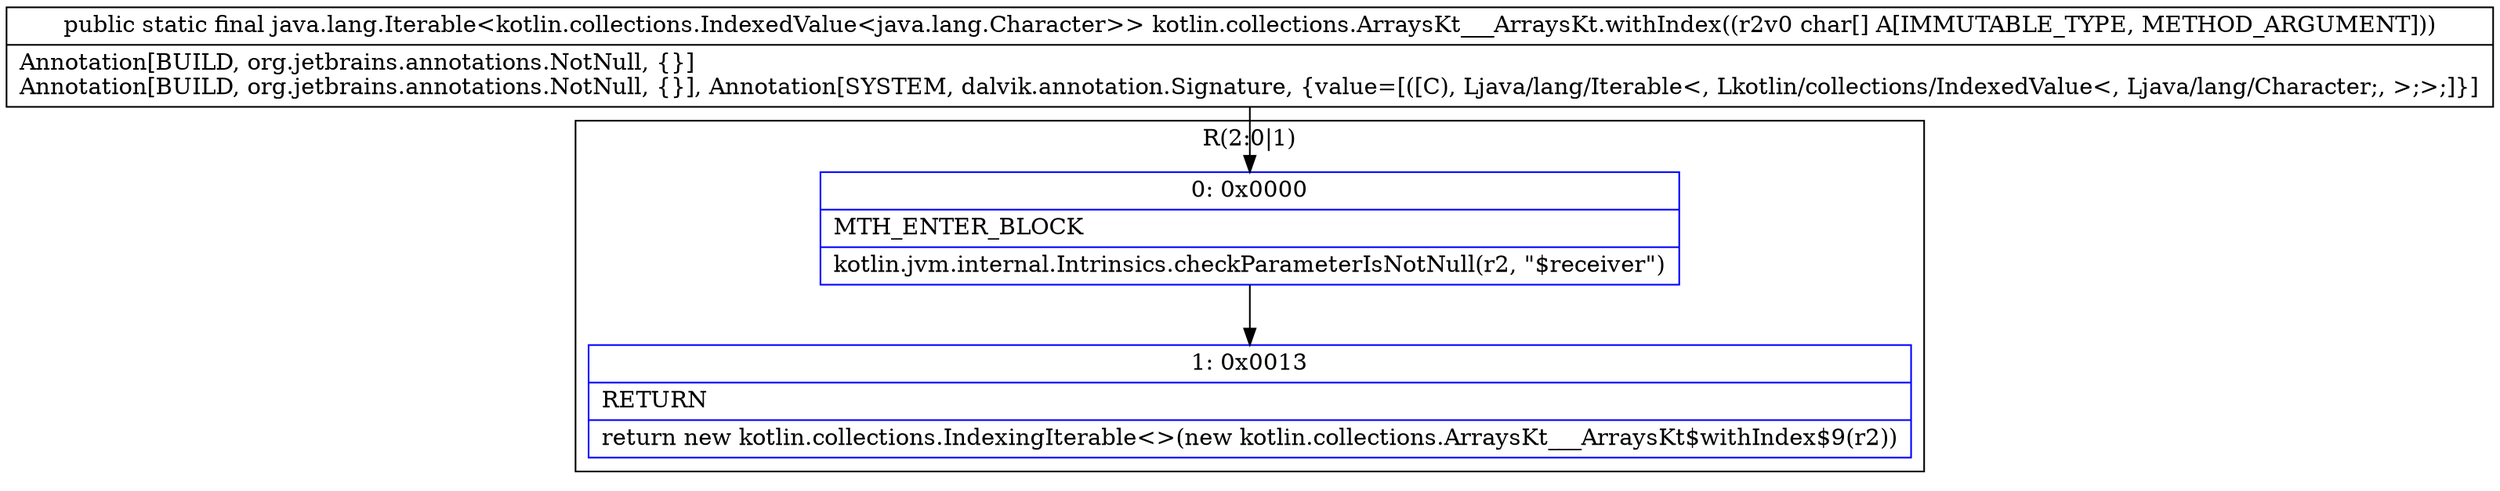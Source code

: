 digraph "CFG forkotlin.collections.ArraysKt___ArraysKt.withIndex([C)Ljava\/lang\/Iterable;" {
subgraph cluster_Region_68360576 {
label = "R(2:0|1)";
node [shape=record,color=blue];
Node_0 [shape=record,label="{0\:\ 0x0000|MTH_ENTER_BLOCK\l|kotlin.jvm.internal.Intrinsics.checkParameterIsNotNull(r2, \"$receiver\")\l}"];
Node_1 [shape=record,label="{1\:\ 0x0013|RETURN\l|return new kotlin.collections.IndexingIterable\<\>(new kotlin.collections.ArraysKt___ArraysKt$withIndex$9(r2))\l}"];
}
MethodNode[shape=record,label="{public static final java.lang.Iterable\<kotlin.collections.IndexedValue\<java.lang.Character\>\> kotlin.collections.ArraysKt___ArraysKt.withIndex((r2v0 char[] A[IMMUTABLE_TYPE, METHOD_ARGUMENT]))  | Annotation[BUILD, org.jetbrains.annotations.NotNull, \{\}]\lAnnotation[BUILD, org.jetbrains.annotations.NotNull, \{\}], Annotation[SYSTEM, dalvik.annotation.Signature, \{value=[([C), Ljava\/lang\/Iterable\<, Lkotlin\/collections\/IndexedValue\<, Ljava\/lang\/Character;, \>;\>;]\}]\l}"];
MethodNode -> Node_0;
Node_0 -> Node_1;
}

